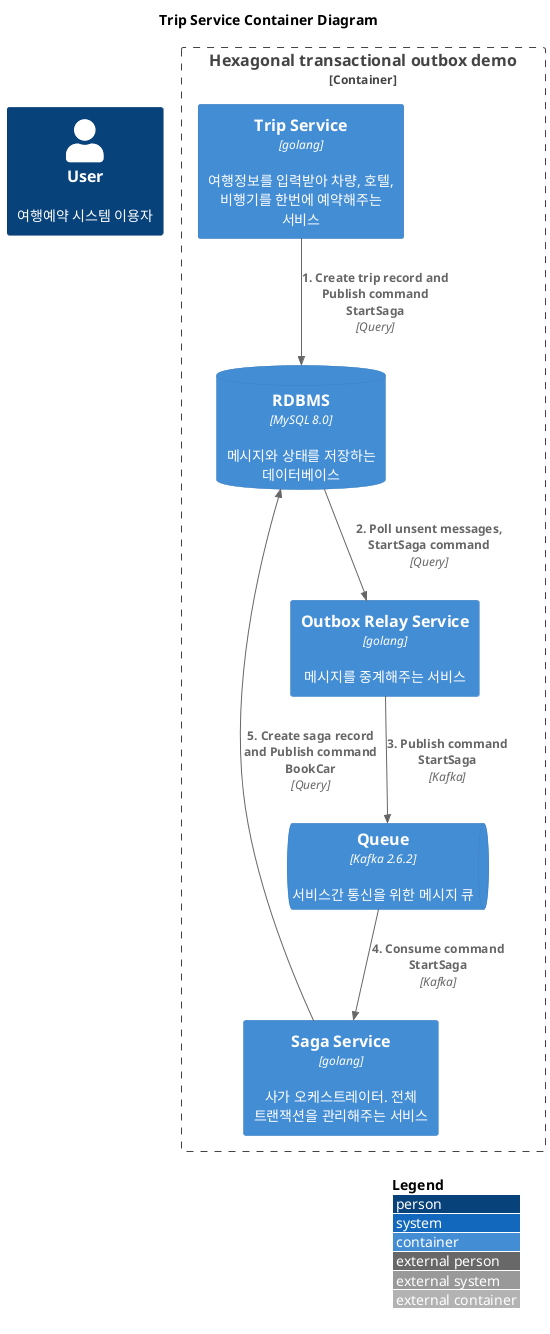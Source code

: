 @startuml trip-service-container

!include <c4/C4_Container.puml>  

LAYOUT_WITH_LEGEND()

title Trip Service Container Diagram

Person(client, "User", "여행예약 시스템 이용자")

Container_Boundary(b0, "Hexagonal transactional outbox demo") {
  Container(trip, "Trip Service", "golang",  "여행정보를 입력받아 차량, 호텔, 비행기를 한번에 예약해주는 서비스")
  Container(saga, "Saga Service", "golang",  "사가 오케스트레이터. 전체 트랜잭션을 관리해주는 서비스")
  Container(relay, "Outbox Relay Service", "golang",  "메시지를 중계해주는 서비스")
  ContainerDb(db, "RDBMS", "MySQL 8.0",  "메시지와 상태를 저장하는 데이터베이스")
  ContainerQueue(q, "Queue", "Kafka 2.6.2",  "서비스간 통신을 위한 메시지 큐")
}

Rel(trip, db, "1. Create trip record and Publish command StartSaga", "Query")

Rel(db, relay, "2. Poll unsent messages, StartSaga command", "Query")
Rel(relay, q, "3. Publish command StartSaga", "Kafka")

Rel(q, saga, "4. Consume command StartSaga", "Kafka")
Rel(saga, db, "5. Create saga record and Publish command BookCar", "Query")

@enduml